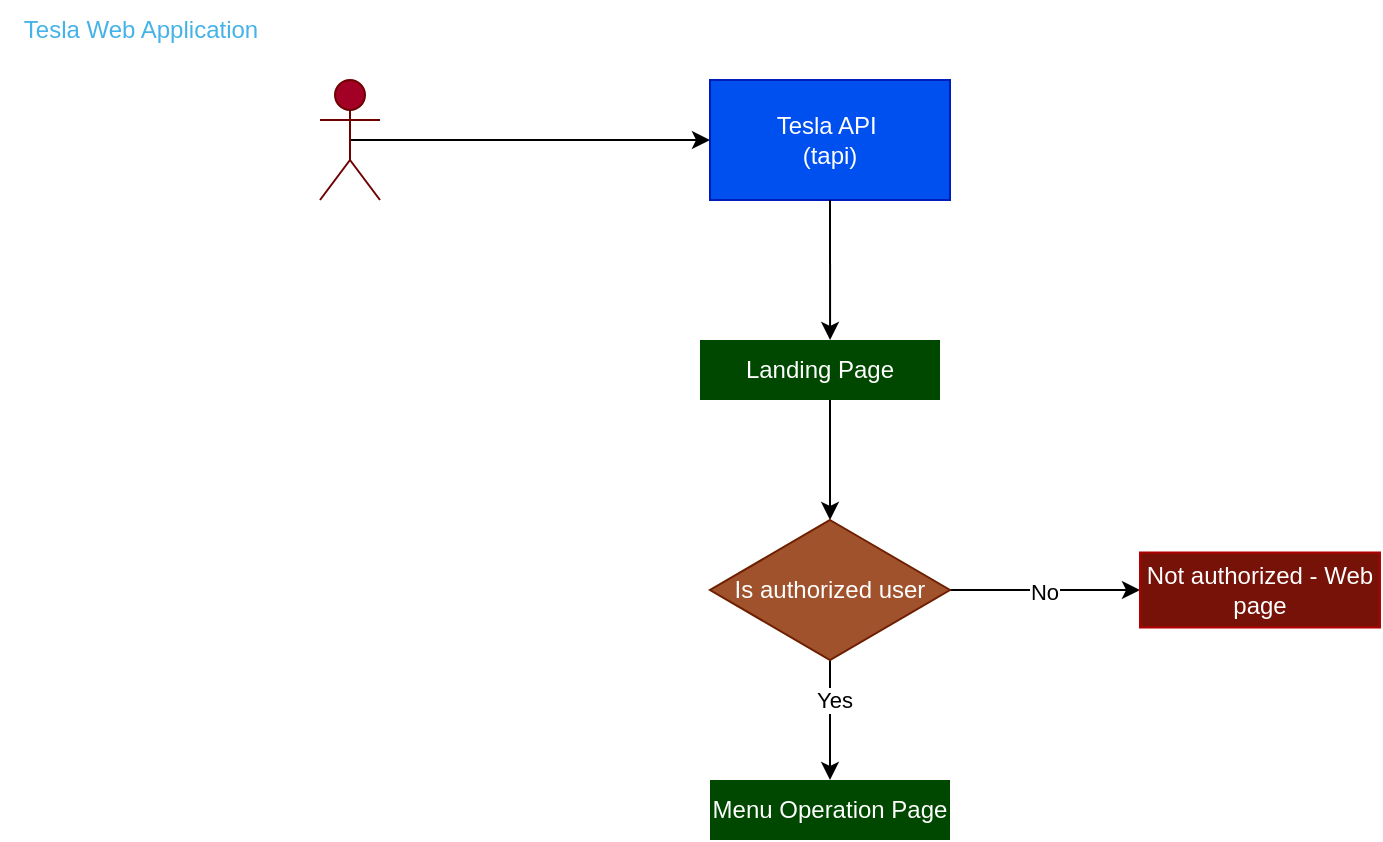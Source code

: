 <mxfile version="22.1.11" type="device" pages="2">
  <diagram name="tapi-app-design" id="-H7DSrYet4RpTsI6fR0e">
    <mxGraphModel dx="994" dy="726" grid="1" gridSize="10" guides="1" tooltips="1" connect="1" arrows="1" fold="1" page="1" pageScale="1" pageWidth="850" pageHeight="1100" math="0" shadow="0">
      <root>
        <mxCell id="0" />
        <mxCell id="1" parent="0" />
        <mxCell id="nC6vrzYN03f-8VcYCyRk-1" value="Tesla API&amp;nbsp;&lt;br&gt;(tapi)" style="rounded=0;whiteSpace=wrap;html=1;fillColor=#0050ef;fontColor=#ffffff;strokeColor=#001DBC;labelBorderColor=none;" parent="1" vertex="1">
          <mxGeometry x="365" y="250" width="120" height="60" as="geometry" />
        </mxCell>
        <mxCell id="nC6vrzYN03f-8VcYCyRk-3" style="edgeStyle=orthogonalEdgeStyle;rounded=0;orthogonalLoop=1;jettySize=auto;html=1;exitX=0.5;exitY=0.5;exitDx=0;exitDy=0;exitPerimeter=0;entryX=0;entryY=0.5;entryDx=0;entryDy=0;" parent="1" source="nC6vrzYN03f-8VcYCyRk-2" target="nC6vrzYN03f-8VcYCyRk-1" edge="1">
          <mxGeometry relative="1" as="geometry" />
        </mxCell>
        <mxCell id="nC6vrzYN03f-8VcYCyRk-2" value="Actor" style="shape=umlActor;verticalLabelPosition=bottom;verticalAlign=top;html=1;outlineConnect=0;fillColor=#a20025;fontColor=#ffffff;strokeColor=#6F0000;" parent="1" vertex="1">
          <mxGeometry x="170" y="250" width="30" height="60" as="geometry" />
        </mxCell>
        <mxCell id="UATdeYgYkaC6HxrNzLWi-6" style="edgeStyle=orthogonalEdgeStyle;rounded=0;orthogonalLoop=1;jettySize=auto;html=1;entryX=0.5;entryY=0;entryDx=0;entryDy=0;" parent="1" target="UATdeYgYkaC6HxrNzLWi-5" edge="1">
          <mxGeometry relative="1" as="geometry">
            <mxPoint x="425" y="390" as="sourcePoint" />
            <Array as="points">
              <mxPoint x="425" y="390" />
            </Array>
          </mxGeometry>
        </mxCell>
        <mxCell id="UATdeYgYkaC6HxrNzLWi-3" value="Landing Page" style="rounded=0;whiteSpace=wrap;html=1;fillColor=#004700;fontColor=#ffffff;strokeColor=none;labelBorderColor=none;" parent="1" vertex="1">
          <mxGeometry x="360" y="380" width="120" height="30" as="geometry" />
        </mxCell>
        <mxCell id="UATdeYgYkaC6HxrNzLWi-4" style="edgeStyle=orthogonalEdgeStyle;rounded=0;orthogonalLoop=1;jettySize=auto;html=1;entryX=0.542;entryY=0.05;entryDx=0;entryDy=0;entryPerimeter=0;" parent="1" edge="1">
          <mxGeometry relative="1" as="geometry">
            <mxPoint x="425" y="310" as="sourcePoint" />
            <mxPoint x="425.04" y="380" as="targetPoint" />
          </mxGeometry>
        </mxCell>
        <mxCell id="UATdeYgYkaC6HxrNzLWi-10" style="edgeStyle=orthogonalEdgeStyle;rounded=0;orthogonalLoop=1;jettySize=auto;html=1;exitX=1;exitY=0.5;exitDx=0;exitDy=0;entryX=0;entryY=0.5;entryDx=0;entryDy=0;" parent="1" source="UATdeYgYkaC6HxrNzLWi-5" target="UATdeYgYkaC6HxrNzLWi-9" edge="1">
          <mxGeometry relative="1" as="geometry" />
        </mxCell>
        <mxCell id="UATdeYgYkaC6HxrNzLWi-11" value="No" style="edgeLabel;html=1;align=center;verticalAlign=middle;resizable=0;points=[];" parent="UATdeYgYkaC6HxrNzLWi-10" vertex="1" connectable="0">
          <mxGeometry x="-0.015" relative="1" as="geometry">
            <mxPoint y="1" as="offset" />
          </mxGeometry>
        </mxCell>
        <mxCell id="UATdeYgYkaC6HxrNzLWi-13" style="edgeStyle=orthogonalEdgeStyle;rounded=0;orthogonalLoop=1;jettySize=auto;html=1;exitX=0.5;exitY=1;exitDx=0;exitDy=0;entryX=0.5;entryY=0;entryDx=0;entryDy=0;" parent="1" source="UATdeYgYkaC6HxrNzLWi-5" target="UATdeYgYkaC6HxrNzLWi-12" edge="1">
          <mxGeometry relative="1" as="geometry" />
        </mxCell>
        <mxCell id="UATdeYgYkaC6HxrNzLWi-14" value="Yes" style="edgeLabel;html=1;align=center;verticalAlign=middle;resizable=0;points=[];" parent="UATdeYgYkaC6HxrNzLWi-13" vertex="1" connectable="0">
          <mxGeometry x="-0.35" y="2" relative="1" as="geometry">
            <mxPoint as="offset" />
          </mxGeometry>
        </mxCell>
        <mxCell id="UATdeYgYkaC6HxrNzLWi-5" value="Is authorized user" style="rhombus;whiteSpace=wrap;html=1;fillColor=#a0522d;strokeColor=#6D1F00;fontColor=#ffffff;" parent="1" vertex="1">
          <mxGeometry x="365" y="470" width="120" height="70" as="geometry" />
        </mxCell>
        <mxCell id="UATdeYgYkaC6HxrNzLWi-9" value="Not authorized - Web page" style="rounded=0;whiteSpace=wrap;html=1;strokeColor=#B20000;fillColor=#771208;fontColor=#ffffff;" parent="1" vertex="1">
          <mxGeometry x="580" y="486.25" width="120" height="37.5" as="geometry" />
        </mxCell>
        <mxCell id="UATdeYgYkaC6HxrNzLWi-12" value="Menu Operation Page" style="rounded=0;whiteSpace=wrap;html=1;fillColor=#004700;fontColor=#ffffff;strokeColor=none;labelBorderColor=none;" parent="1" vertex="1">
          <mxGeometry x="365" y="600" width="120" height="30" as="geometry" />
        </mxCell>
        <mxCell id="UATdeYgYkaC6HxrNzLWi-15" value="&lt;font color=&quot;#45b2e8&quot;&gt;Tesla Web Application&lt;/font&gt;" style="text;html=1;align=center;verticalAlign=middle;resizable=0;points=[];autosize=1;strokeColor=none;fillColor=none;" parent="1" vertex="1">
          <mxGeometry x="10" y="210" width="140" height="30" as="geometry" />
        </mxCell>
      </root>
    </mxGraphModel>
  </diagram>
  <diagram name="Landing-Page" id="vZ30Rxe03gd2u0H-3g_w">
    <mxGraphModel dx="1502" dy="787" grid="1" gridSize="10" guides="1" tooltips="1" connect="1" arrows="1" fold="1" page="1" pageScale="1" pageWidth="850" pageHeight="1100" math="0" shadow="0">
      <root>
        <mxCell id="hfzV3SzlNZq0yXjDzhA--0" />
        <mxCell id="hfzV3SzlNZq0yXjDzhA--1" parent="hfzV3SzlNZq0yXjDzhA--0" />
        <mxCell id="hfzV3SzlNZq0yXjDzhA--9" style="edgeStyle=orthogonalEdgeStyle;rounded=0;orthogonalLoop=1;jettySize=auto;html=1;exitX=1;exitY=0.5;exitDx=0;exitDy=0;entryX=0;entryY=0.5;entryDx=0;entryDy=0;fontSize=14;align=center;" edge="1" parent="hfzV3SzlNZq0yXjDzhA--1" source="hfzV3SzlNZq0yXjDzhA--13" target="hfzV3SzlNZq0yXjDzhA--14">
          <mxGeometry relative="1" as="geometry" />
        </mxCell>
        <mxCell id="hfzV3SzlNZq0yXjDzhA--10" value="No" style="edgeLabel;html=1;align=center;verticalAlign=middle;resizable=0;points=[];fontSize=14;" vertex="1" connectable="0" parent="hfzV3SzlNZq0yXjDzhA--9">
          <mxGeometry x="-0.015" relative="1" as="geometry">
            <mxPoint y="1" as="offset" />
          </mxGeometry>
        </mxCell>
        <mxCell id="hfzV3SzlNZq0yXjDzhA--11" style="edgeStyle=orthogonalEdgeStyle;rounded=0;orthogonalLoop=1;jettySize=auto;html=1;exitX=0.5;exitY=1;exitDx=0;exitDy=0;entryX=0.5;entryY=0;entryDx=0;entryDy=0;fontSize=14;align=center;" edge="1" parent="hfzV3SzlNZq0yXjDzhA--1" source="hfzV3SzlNZq0yXjDzhA--13" target="hfzV3SzlNZq0yXjDzhA--15">
          <mxGeometry relative="1" as="geometry" />
        </mxCell>
        <mxCell id="hfzV3SzlNZq0yXjDzhA--12" value="Yes" style="edgeLabel;html=1;align=center;verticalAlign=middle;resizable=0;points=[];fontSize=14;" vertex="1" connectable="0" parent="hfzV3SzlNZq0yXjDzhA--11">
          <mxGeometry x="-0.35" y="2" relative="1" as="geometry">
            <mxPoint as="offset" />
          </mxGeometry>
        </mxCell>
        <mxCell id="hfzV3SzlNZq0yXjDzhA--13" value="Is authorized user" style="rhombus;whiteSpace=wrap;html=1;fillColor=#a0522d;strokeColor=#6D1F00;fontColor=#ffffff;fontSize=14;align=center;" vertex="1" parent="hfzV3SzlNZq0yXjDzhA--1">
          <mxGeometry x="115" y="640" width="160" height="130" as="geometry" />
        </mxCell>
        <mxCell id="hfzV3SzlNZq0yXjDzhA--14" value="Not authorized - Web page" style="rounded=0;whiteSpace=wrap;html=1;strokeColor=#B20000;fillColor=#771208;fontColor=#ffffff;fontSize=14;align=center;" vertex="1" parent="hfzV3SzlNZq0yXjDzhA--1">
          <mxGeometry x="435" y="663.12" width="160" height="83.75" as="geometry" />
        </mxCell>
        <mxCell id="hfzV3SzlNZq0yXjDzhA--15" value="Menu Operation Page" style="rounded=0;whiteSpace=wrap;html=1;fillColor=#004700;fontColor=#ffffff;strokeColor=none;labelBorderColor=none;fontSize=14;align=center;" vertex="1" parent="hfzV3SzlNZq0yXjDzhA--1">
          <mxGeometry x="100" y="870" width="190" height="70" as="geometry" />
        </mxCell>
        <mxCell id="hfzV3SzlNZq0yXjDzhA--16" value="&lt;font size=&quot;1&quot;&gt;&lt;b style=&quot;font-size: 16px;&quot;&gt;Tesla Web Application - Landing Page&lt;/b&gt;&lt;/font&gt;" style="text;html=1;align=center;verticalAlign=middle;resizable=0;points=[];autosize=1;fontColor=#67AB9F;" vertex="1" parent="hfzV3SzlNZq0yXjDzhA--1">
          <mxGeometry x="20" y="40" width="310" height="30" as="geometry" />
        </mxCell>
        <mxCell id="1Ea1reYxBGYwp0iMVidW-5" style="edgeStyle=orthogonalEdgeStyle;rounded=0;orthogonalLoop=1;jettySize=auto;html=1;exitX=0.5;exitY=1;exitDx=0;exitDy=0;fontSize=14;align=center;" edge="1" parent="hfzV3SzlNZq0yXjDzhA--1" source="yT6dcpgg7om6J8y-5FhC-0" target="1Ea1reYxBGYwp0iMVidW-0">
          <mxGeometry relative="1" as="geometry" />
        </mxCell>
        <mxCell id="yT6dcpgg7om6J8y-5FhC-0" value="Landing Page" style="rounded=0;whiteSpace=wrap;html=1;fillColor=#4900B0;fontColor=#ffffff;strokeColor=#3700CC;labelBorderColor=none;fontSize=14;align=center;" vertex="1" parent="hfzV3SzlNZq0yXjDzhA--1">
          <mxGeometry x="101.88" y="120" width="186.25" height="60" as="geometry" />
        </mxCell>
        <mxCell id="1Ea1reYxBGYwp0iMVidW-6" style="edgeStyle=orthogonalEdgeStyle;rounded=0;orthogonalLoop=1;jettySize=auto;html=1;exitX=0.5;exitY=1;exitDx=0;exitDy=0;entryX=0.5;entryY=0;entryDx=0;entryDy=0;fontSize=14;align=center;" edge="1" parent="hfzV3SzlNZq0yXjDzhA--1" source="1Ea1reYxBGYwp0iMVidW-0" target="1Ea1reYxBGYwp0iMVidW-2">
          <mxGeometry relative="1" as="geometry">
            <mxPoint x="207.5" y="540" as="sourcePoint" />
          </mxGeometry>
        </mxCell>
        <mxCell id="1Ea1reYxBGYwp0iMVidW-0" value="Login Cred&lt;br style=&quot;font-size: 14px;&quot;&gt;(User name &amp;amp;&lt;br style=&quot;font-size: 14px;&quot;&gt;Password)" style="shape=parallelogram;perimeter=parallelogramPerimeter;whiteSpace=wrap;html=1;fixedSize=1;fontSize=14;fillColor=#004700;align=center;" vertex="1" parent="hfzV3SzlNZq0yXjDzhA--1">
          <mxGeometry x="117.5" y="270" width="155" height="90" as="geometry" />
        </mxCell>
        <mxCell id="1Ea1reYxBGYwp0iMVidW-15" style="edgeStyle=orthogonalEdgeStyle;rounded=0;orthogonalLoop=1;jettySize=auto;html=1;exitX=0.5;exitY=1;exitDx=0;exitDy=0;fontSize=14;align=center;" edge="1" parent="hfzV3SzlNZq0yXjDzhA--1" source="1Ea1reYxBGYwp0iMVidW-2" target="hfzV3SzlNZq0yXjDzhA--13">
          <mxGeometry relative="1" as="geometry" />
        </mxCell>
        <mxCell id="1Ea1reYxBGYwp0iMVidW-2" value="&amp;nbsp;Cred Validator&lt;br style=&quot;font-size: 14px;&quot;&gt;(Python)" style="shape=process;whiteSpace=wrap;html=1;backgroundOutline=1;fontSize=14;fillColor=#0000FF;align=center;" vertex="1" parent="hfzV3SzlNZq0yXjDzhA--1">
          <mxGeometry x="127.5" y="450" width="135" height="90" as="geometry" />
        </mxCell>
        <mxCell id="1Ea1reYxBGYwp0iMVidW-3" value="Decrypt Cred&lt;br style=&quot;font-size: 14px;&quot;&gt;(Bash Script)" style="shape=process;whiteSpace=wrap;html=1;backgroundOutline=1;fontSize=14;fillColor=#CC0066;align=center;" vertex="1" parent="hfzV3SzlNZq0yXjDzhA--1">
          <mxGeometry x="370" y="450" width="160" height="90" as="geometry" />
        </mxCell>
        <mxCell id="1Ea1reYxBGYwp0iMVidW-4" value="Encrypted &lt;br style=&quot;font-size: 14px;&quot;&gt;File" style="shape=dataStorage;whiteSpace=wrap;html=1;fixedSize=1;fillColor=#375C55;align=center;fontSize=14;" vertex="1" parent="hfzV3SzlNZq0yXjDzhA--1">
          <mxGeometry x="630" y="440" width="160" height="95" as="geometry" />
        </mxCell>
        <mxCell id="1Ea1reYxBGYwp0iMVidW-10" value="" style="endArrow=classic;startArrow=classic;html=1;rounded=0;entryX=0;entryY=0.5;entryDx=0;entryDy=0;fontSize=14;align=center;" edge="1" parent="hfzV3SzlNZq0yXjDzhA--1">
          <mxGeometry width="50" height="50" relative="1" as="geometry">
            <mxPoint x="530" y="494.41" as="sourcePoint" />
            <mxPoint x="630" y="494.41" as="targetPoint" />
          </mxGeometry>
        </mxCell>
        <mxCell id="1Ea1reYxBGYwp0iMVidW-12" value="" style="endArrow=classic;startArrow=classic;html=1;rounded=0;entryX=0;entryY=0.5;entryDx=0;entryDy=0;fontSize=14;align=center;" edge="1" parent="hfzV3SzlNZq0yXjDzhA--1" source="1Ea1reYxBGYwp0iMVidW-2" target="1Ea1reYxBGYwp0iMVidW-3">
          <mxGeometry width="50" height="50" relative="1" as="geometry">
            <mxPoint x="345" y="440" as="sourcePoint" />
            <mxPoint x="395" y="390" as="targetPoint" />
          </mxGeometry>
        </mxCell>
      </root>
    </mxGraphModel>
  </diagram>
</mxfile>
